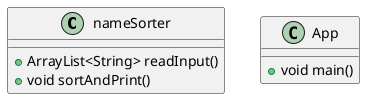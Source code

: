 @startuml
class nameSorter {
    +ArrayList<String> readInput()
    +void sortAndPrint()
}

class App {
    +void main()
}

@enduml
